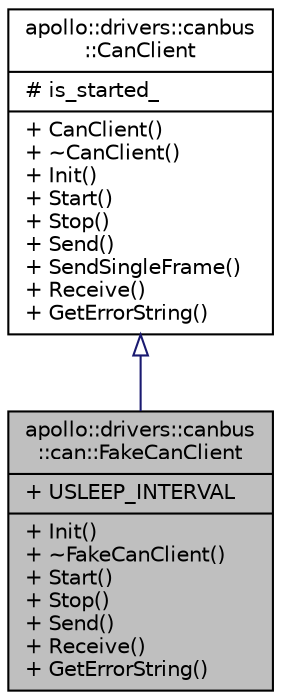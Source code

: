 digraph "apollo::drivers::canbus::can::FakeCanClient"
{
  edge [fontname="Helvetica",fontsize="10",labelfontname="Helvetica",labelfontsize="10"];
  node [fontname="Helvetica",fontsize="10",shape=record];
  Node1 [label="{apollo::drivers::canbus\l::can::FakeCanClient\n|+ USLEEP_INTERVAL\l|+ Init()\l+ ~FakeCanClient()\l+ Start()\l+ Stop()\l+ Send()\l+ Receive()\l+ GetErrorString()\l}",height=0.2,width=0.4,color="black", fillcolor="grey75", style="filled" fontcolor="black"];
  Node2 -> Node1 [dir="back",color="midnightblue",fontsize="10",style="solid",arrowtail="onormal",fontname="Helvetica"];
  Node2 [label="{apollo::drivers::canbus\l::CanClient\n|# is_started_\l|+ CanClient()\l+ ~CanClient()\l+ Init()\l+ Start()\l+ Stop()\l+ Send()\l+ SendSingleFrame()\l+ Receive()\l+ GetErrorString()\l}",height=0.2,width=0.4,color="black", fillcolor="white", style="filled",URL="$classapollo_1_1drivers_1_1canbus_1_1CanClient.html",tooltip="The class which defines the CAN client to send and receive message. "];
}
